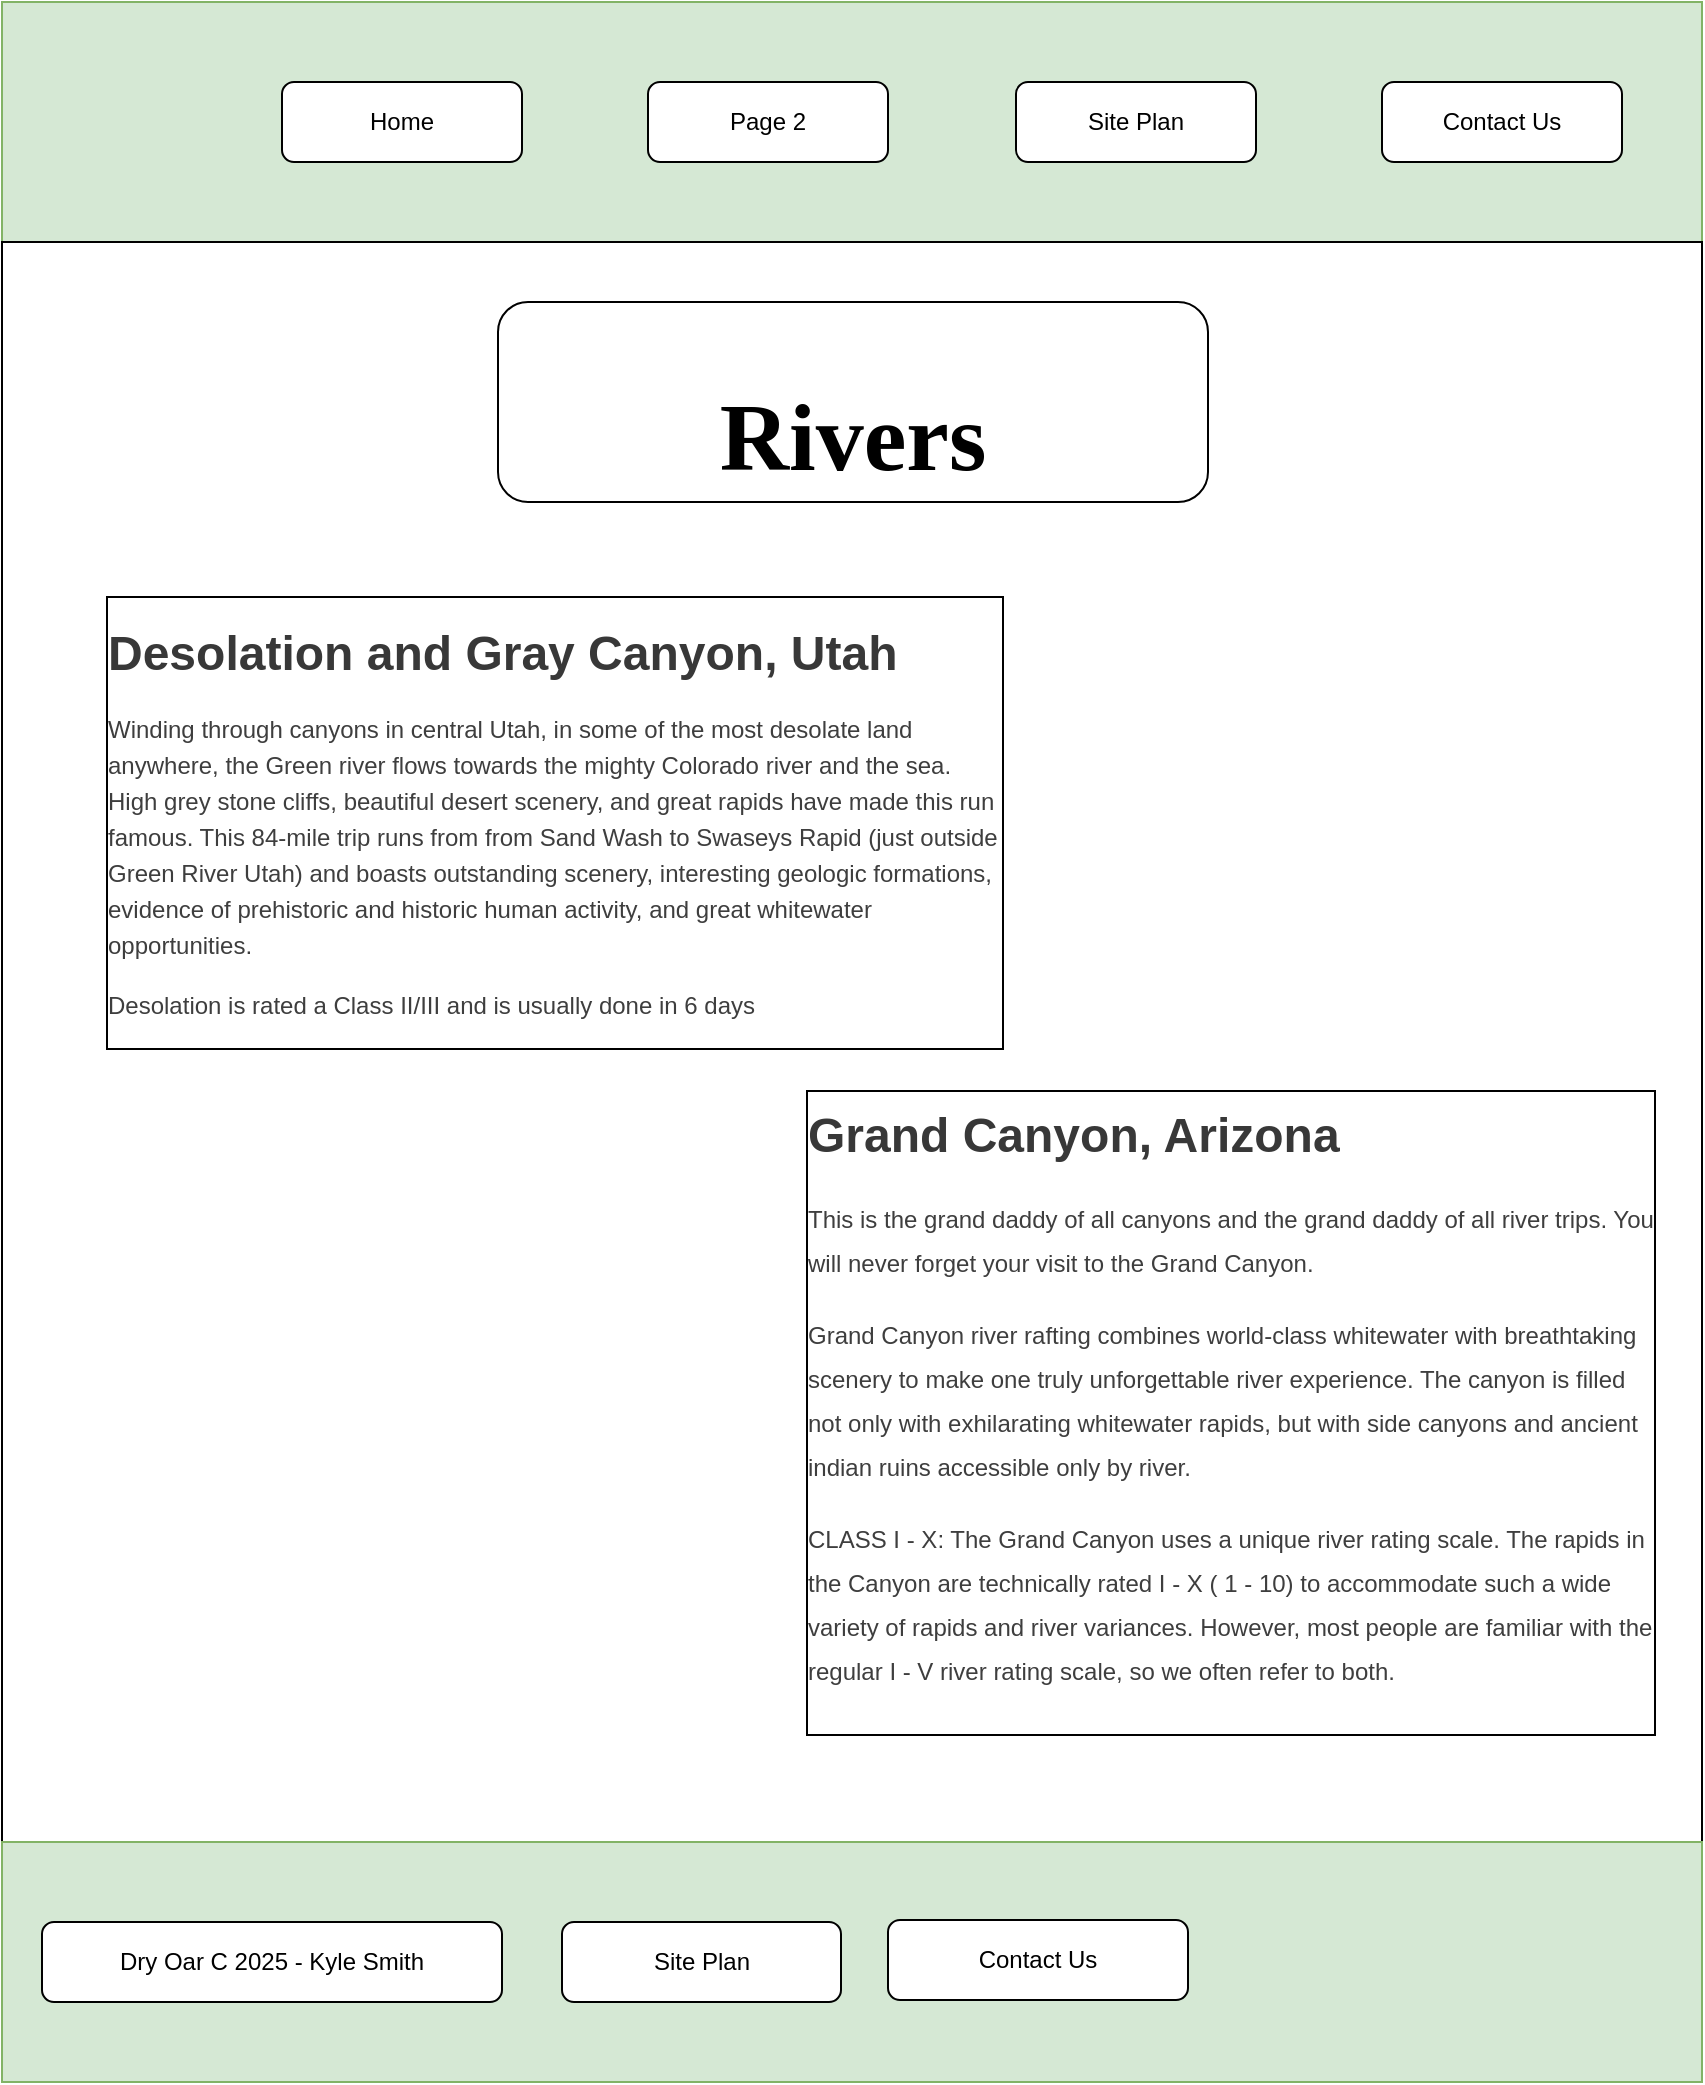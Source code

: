 <mxfile version="26.0.16">
  <diagram name="Page-1" id="s71akG4Hdd-OUDb6o9cv">
    <mxGraphModel dx="1050" dy="522" grid="1" gridSize="10" guides="1" tooltips="1" connect="1" arrows="1" fold="1" page="1" pageScale="1" pageWidth="850" pageHeight="1100" math="0" shadow="0">
      <root>
        <mxCell id="0" />
        <mxCell id="1" parent="0" />
        <mxCell id="GSPpNvtyyGR1Ny2mGzre-1" value="" style="rounded=0;whiteSpace=wrap;html=1;fillColor=#d5e8d4;strokeColor=#82b366;" vertex="1" parent="1">
          <mxGeometry width="850" height="120" as="geometry" />
        </mxCell>
        <mxCell id="GSPpNvtyyGR1Ny2mGzre-3" value="Home" style="rounded=1;whiteSpace=wrap;html=1;" vertex="1" parent="1">
          <mxGeometry x="140" y="40" width="120" height="40" as="geometry" />
        </mxCell>
        <mxCell id="GSPpNvtyyGR1Ny2mGzre-5" value="Page 2" style="rounded=1;whiteSpace=wrap;html=1;" vertex="1" parent="1">
          <mxGeometry x="323" y="40" width="120" height="40" as="geometry" />
        </mxCell>
        <mxCell id="GSPpNvtyyGR1Ny2mGzre-6" value="Site Plan" style="rounded=1;whiteSpace=wrap;html=1;" vertex="1" parent="1">
          <mxGeometry x="507" y="40" width="120" height="40" as="geometry" />
        </mxCell>
        <mxCell id="GSPpNvtyyGR1Ny2mGzre-7" value="Contact Us" style="rounded=1;whiteSpace=wrap;html=1;" vertex="1" parent="1">
          <mxGeometry x="690" y="40" width="120" height="40" as="geometry" />
        </mxCell>
        <mxCell id="GSPpNvtyyGR1Ny2mGzre-8" value="" style="shape=image;verticalLabelPosition=bottom;labelBackgroundColor=default;verticalAlign=top;aspect=fixed;imageAspect=0;image=https://dragonsmith88.github.io/WDD-130/wwr/images/logo.png;" vertex="1" parent="1">
          <mxGeometry x="20" y="18" width="84" height="84" as="geometry" />
        </mxCell>
        <mxCell id="GSPpNvtyyGR1Ny2mGzre-9" value="" style="rounded=0;whiteSpace=wrap;html=1;" vertex="1" parent="1">
          <mxGeometry y="120" width="850" height="800" as="geometry" />
        </mxCell>
        <mxCell id="GSPpNvtyyGR1Ny2mGzre-10" value="&lt;h1&gt;&lt;font style=&quot;font-size: 48px;&quot; face=&quot;Times New Roman&quot;&gt;Rivers&lt;/font&gt;&lt;/h1&gt;" style="rounded=1;whiteSpace=wrap;html=1;fontSize=48;align=center;" vertex="1" parent="1">
          <mxGeometry x="248" y="150" width="355" height="100" as="geometry" />
        </mxCell>
        <mxCell id="GSPpNvtyyGR1Ny2mGzre-11" value="&lt;h3 style=&quot;color: rgb(56, 56, 56); font-family: &amp;quot;Trebuchet MS&amp;quot;, &amp;quot;Lucida Sans Unicode&amp;quot;, &amp;quot;Lucida Grande&amp;quot;, &amp;quot;Lucida Sans&amp;quot;, Arial, sans-serif;&quot;&gt;&lt;font style=&quot;font-size: 24px;&quot;&gt;Desolation and Gray Canyon, Utah&lt;/font&gt;&lt;/h3&gt;&lt;p style=&quot;line-height: 1.5em; color: rgb(62, 62, 62); font-family: &amp;quot;Trebuchet MS&amp;quot;, &amp;quot;Lucida Sans Unicode&amp;quot;, &amp;quot;Lucida Grande&amp;quot;, &amp;quot;Lucida Sans&amp;quot;, Arial, sans-serif;&quot;&gt;&lt;font&gt;Winding through canyons in central Utah, in some of the most desolate land anywhere, the Green river flows towards the mighty Colorado river and the sea. High grey stone cliffs, beautiful desert scenery, and great rapids have made this run famous. This 84-mile trip runs from from Sand Wash to Swaseys Rapid (just outside Green River Utah) and boasts outstanding scenery, interesting geologic formations, evidence of prehistoric and historic human activity, and great whitewater opportunities.&lt;/font&gt;&lt;/p&gt;&lt;p style=&quot;line-height: 1.5em; color: rgb(62, 62, 62); font-family: &amp;quot;Trebuchet MS&amp;quot;, &amp;quot;Lucida Sans Unicode&amp;quot;, &amp;quot;Lucida Grande&amp;quot;, &amp;quot;Lucida Sans&amp;quot;, Arial, sans-serif;&quot;&gt;&lt;font&gt;Desolation is rated a Class II/III and is usually done in 6 days&lt;/font&gt;&lt;/p&gt;" style="text;html=1;whiteSpace=wrap;overflow=hidden;rounded=0;labelBorderColor=default;verticalAlign=middle;" vertex="1" parent="1">
          <mxGeometry x="50.25" y="290" width="450.5" height="240" as="geometry" />
        </mxCell>
        <mxCell id="GSPpNvtyyGR1Ny2mGzre-14" value="&lt;div style=&quot;line-height: 138%;&quot;&gt;&lt;h3 style=&quot;color: rgb(56, 56, 56); font-family: &amp;quot;Trebuchet MS&amp;quot;, &amp;quot;Lucida Sans Unicode&amp;quot;, &amp;quot;Lucida Grande&amp;quot;, &amp;quot;Lucida Sans&amp;quot;, Arial, sans-serif;&quot;&gt;&lt;font style=&quot;font-size: 24px;&quot;&gt;Grand Canyon, Arizona&lt;/font&gt;&lt;/h3&gt;&lt;h3 style=&quot;margin-top: 14pt; margin-bottom: 0pt; padding: 0pt 0pt 4pt; line-height: 138%;&quot; dir=&quot;ltr&quot;&gt;&lt;p style=&quot;line-height: 1.5em; color: rgb(62, 62, 62); font-family: &amp;quot;Trebuchet MS&amp;quot;, &amp;quot;Lucida Sans Unicode&amp;quot;, &amp;quot;Lucida Grande&amp;quot;, &amp;quot;Lucida Sans&amp;quot;, Arial, sans-serif; font-weight: 400;&quot;&gt;&lt;span&gt;&lt;font style=&quot;font-size: 12px;&quot;&gt;This is the grand daddy of all canyons and the grand daddy of all river trips. You will never forget your visit to the Grand Canyon.&lt;/font&gt;&lt;/span&gt;&lt;/p&gt;&lt;p style=&quot;line-height: 1.5em; color: rgb(62, 62, 62); font-family: &amp;quot;Trebuchet MS&amp;quot;, &amp;quot;Lucida Sans Unicode&amp;quot;, &amp;quot;Lucida Grande&amp;quot;, &amp;quot;Lucida Sans&amp;quot;, Arial, sans-serif; font-weight: 400;&quot;&gt;&lt;span&gt;&lt;font style=&quot;font-size: 12px;&quot;&gt;Grand Canyon river rafting combines world-class whitewater with breathtaking scenery to make one truly unforgettable river experience. The canyon is filled not only with exhilarating whitewater rapids, but with side canyons and ancient indian ruins accessible only by river.&lt;/font&gt;&lt;/span&gt;&lt;/p&gt;&lt;p style=&quot;line-height: 1.5em; color: rgb(62, 62, 62); font-family: &amp;quot;Trebuchet MS&amp;quot;, &amp;quot;Lucida Sans Unicode&amp;quot;, &amp;quot;Lucida Grande&amp;quot;, &amp;quot;Lucida Sans&amp;quot;, Arial, sans-serif; font-weight: 400;&quot;&gt;&lt;span&gt;&lt;font style=&quot;font-size: 12px;&quot;&gt;CLASS I - X: The Grand Canyon uses a unique river rating scale. The rapids in the Canyon are technically rated I - X ( 1 - 10) to accommodate such a wide variety of rapids and river variances. However, most people are familiar with the regular I - V river rating scale, so we often refer to both.&lt;/font&gt;&lt;/span&gt;&lt;/p&gt;&lt;/h3&gt;&lt;/div&gt;" style="text;html=1;whiteSpace=wrap;overflow=hidden;rounded=0;verticalAlign=middle;spacing=2;align=left;labelBorderColor=default;" vertex="1" parent="1">
          <mxGeometry x="400" y="540" width="426.66" height="330" as="geometry" />
        </mxCell>
        <mxCell id="GSPpNvtyyGR1Ny2mGzre-15" value="" style="shape=image;verticalLabelPosition=bottom;labelBackgroundColor=default;verticalAlign=top;aspect=fixed;imageAspect=0;image=https://byui-wdd.github.io/wdd130/resources/images/elves-chasm-landscape.jpg;" vertex="1" parent="1">
          <mxGeometry x="500.75" y="297.5" width="300" height="225" as="geometry" />
        </mxCell>
        <mxCell id="GSPpNvtyyGR1Ny2mGzre-16" value="" style="shape=image;verticalLabelPosition=bottom;labelBackgroundColor=default;verticalAlign=top;aspect=fixed;imageAspect=0;image=https://byui-wdd.github.io/wdd130/resources/images/littlecolorado.jpg;" vertex="1" parent="1">
          <mxGeometry x="20" y="550" width="380" height="285" as="geometry" />
        </mxCell>
        <mxCell id="GSPpNvtyyGR1Ny2mGzre-18" value="" style="rounded=0;whiteSpace=wrap;html=1;fillColor=#d5e8d4;strokeColor=#82b366;" vertex="1" parent="1">
          <mxGeometry y="920" width="850" height="120" as="geometry" />
        </mxCell>
        <mxCell id="GSPpNvtyyGR1Ny2mGzre-20" value="Dry Oar C 2025 - Kyle Smith" style="rounded=1;whiteSpace=wrap;html=1;" vertex="1" parent="1">
          <mxGeometry x="20" y="960" width="230" height="40" as="geometry" />
        </mxCell>
        <mxCell id="GSPpNvtyyGR1Ny2mGzre-21" value="Contact Us" style="rounded=1;whiteSpace=wrap;html=1;" vertex="1" parent="1">
          <mxGeometry x="443" y="959" width="150" height="40" as="geometry" />
        </mxCell>
        <mxCell id="GSPpNvtyyGR1Ny2mGzre-22" value="Site Plan" style="rounded=1;whiteSpace=wrap;html=1;" vertex="1" parent="1">
          <mxGeometry x="280" y="960" width="139.5" height="40" as="geometry" />
        </mxCell>
        <mxCell id="GSPpNvtyyGR1Ny2mGzre-23" value="" style="shape=image;verticalLabelPosition=bottom;labelBackgroundColor=default;verticalAlign=top;aspect=fixed;imageAspect=0;image=https://dragonsmith88.github.io/WDD-130/wwr/images/facebook.png;" vertex="1" parent="1">
          <mxGeometry x="627" y="953" width="52" height="52" as="geometry" />
        </mxCell>
        <mxCell id="GSPpNvtyyGR1Ny2mGzre-24" value="" style="shape=image;verticalLabelPosition=bottom;labelBackgroundColor=default;verticalAlign=top;aspect=fixed;imageAspect=0;image=https://dragonsmith88.github.io/WDD-130/wwr/images/twitter.png;" vertex="1" parent="1">
          <mxGeometry x="700" y="953" width="54" height="54" as="geometry" />
        </mxCell>
        <mxCell id="GSPpNvtyyGR1Ny2mGzre-25" value="" style="shape=image;verticalLabelPosition=bottom;labelBackgroundColor=default;verticalAlign=top;aspect=fixed;imageAspect=0;image=https://dragonsmith88.github.io/WDD-130/wwr/images/instagram.png;" vertex="1" parent="1">
          <mxGeometry x="774.66" y="953" width="52" height="52" as="geometry" />
        </mxCell>
      </root>
    </mxGraphModel>
  </diagram>
</mxfile>
